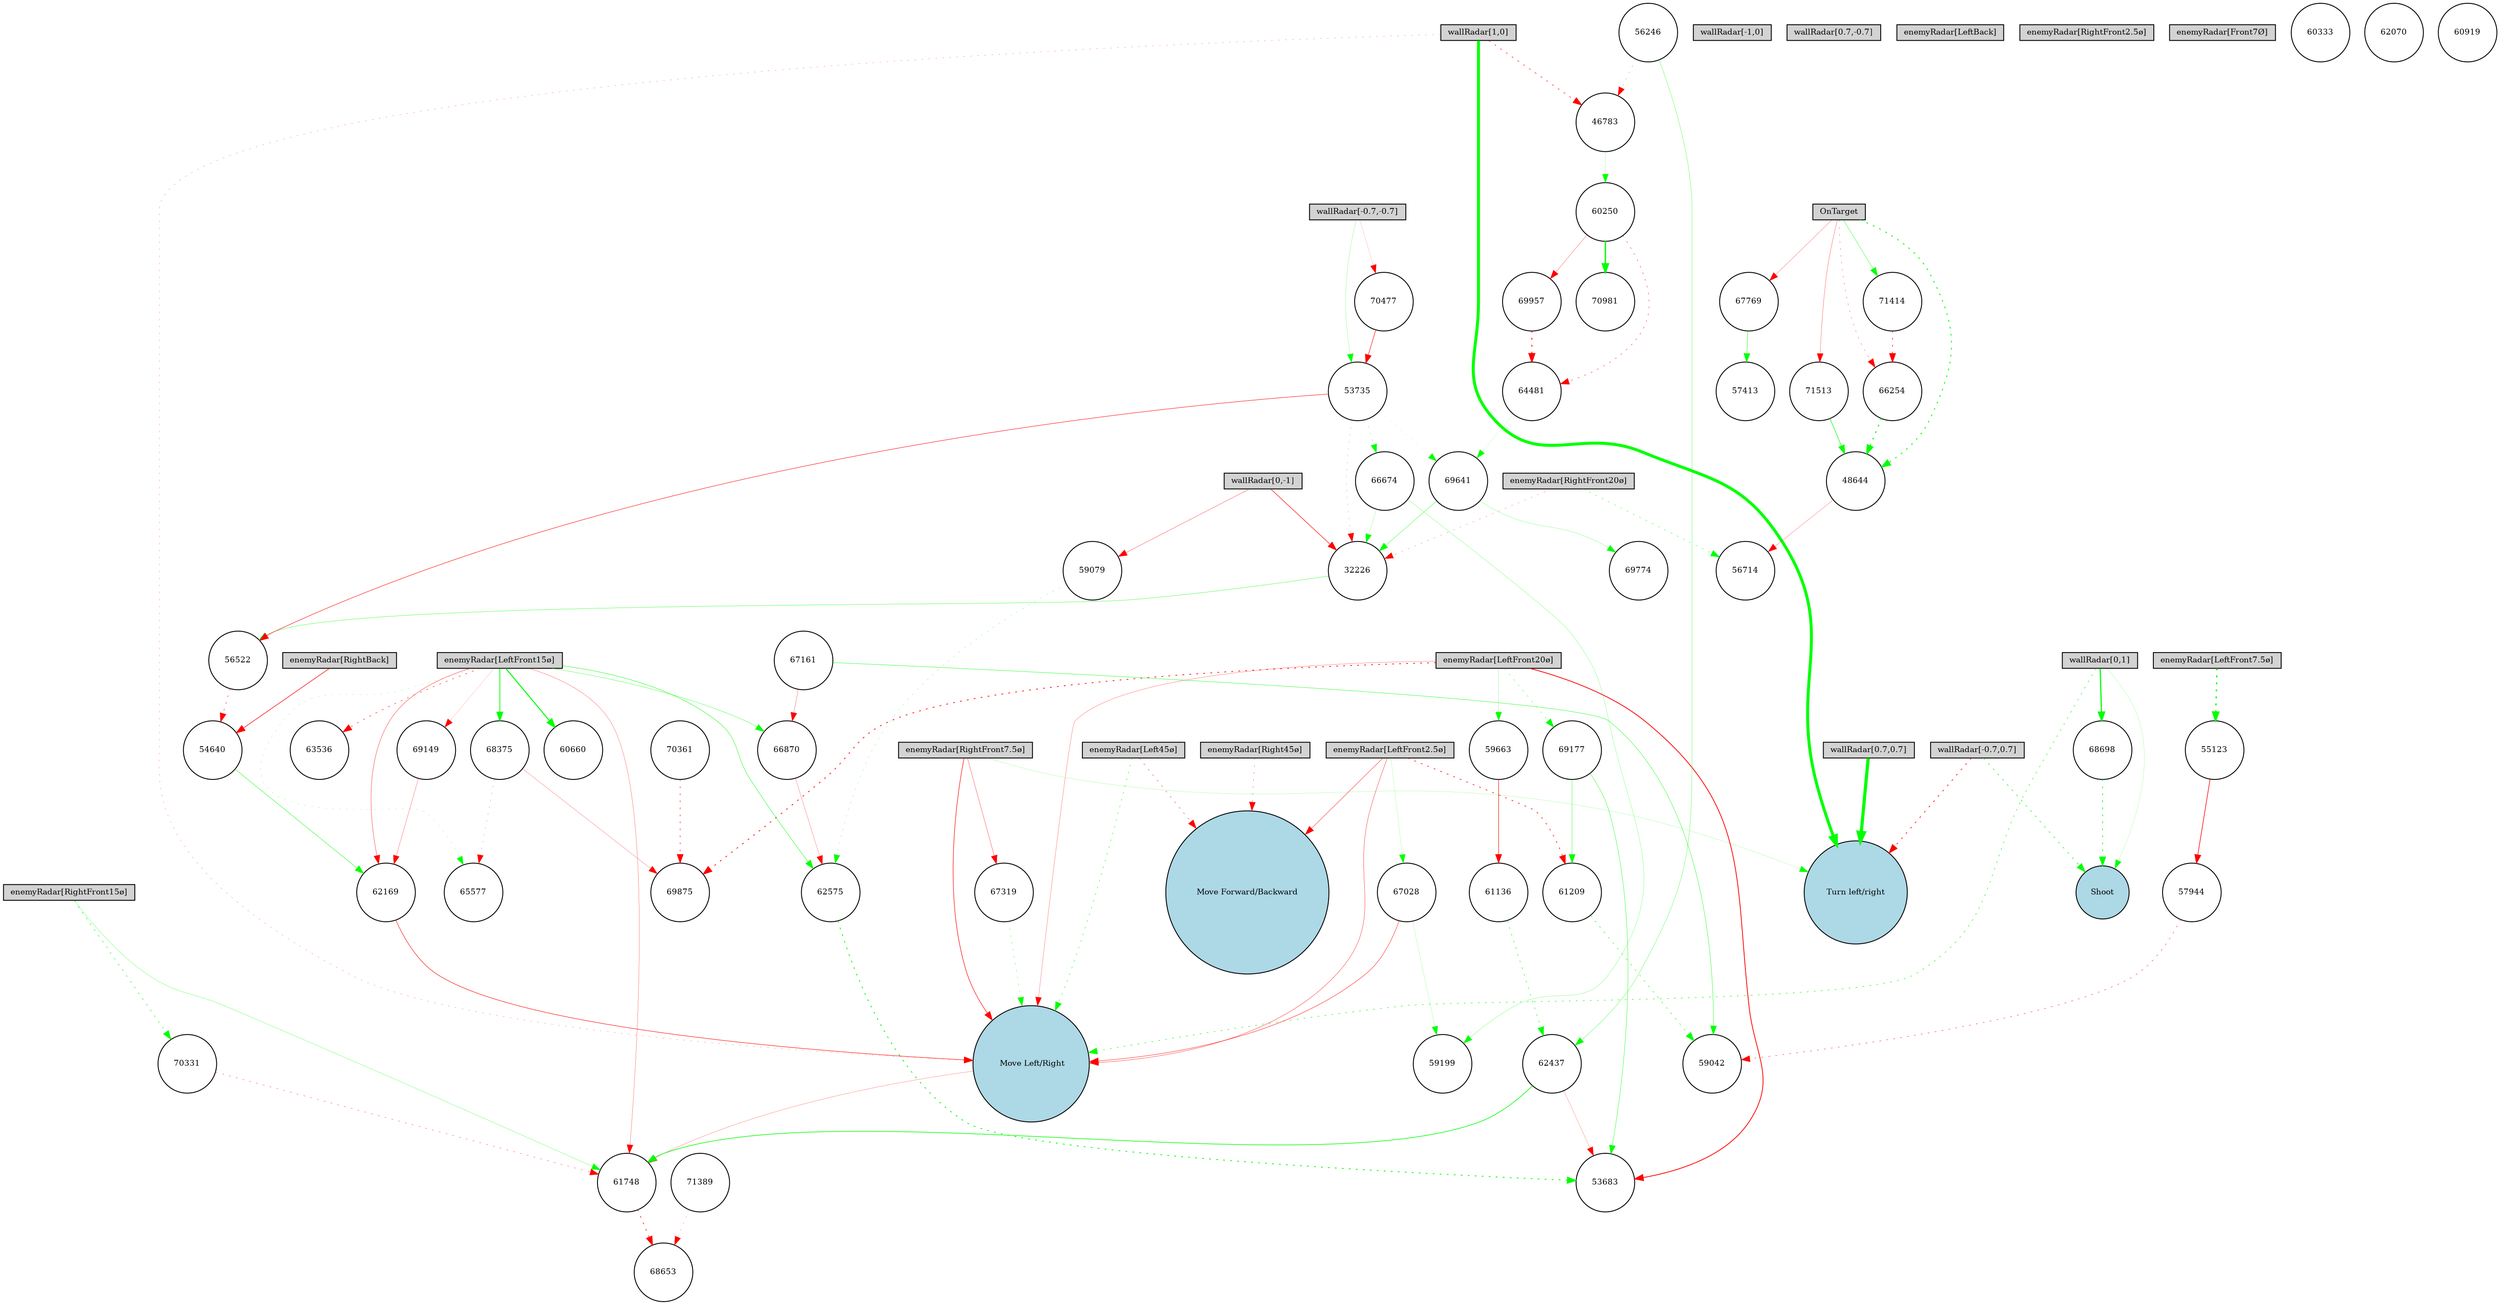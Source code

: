 digraph {
	node [fontsize=9 height=0.2 shape=circle width=0.2]
	"wallRadar[1,0]" [fillcolor=lightgray shape=box style=filled]
	"wallRadar[0,1]" [fillcolor=lightgray shape=box style=filled]
	"wallRadar[-1,0]" [fillcolor=lightgray shape=box style=filled]
	"wallRadar[0,-1]" [fillcolor=lightgray shape=box style=filled]
	"wallRadar[0.7,0.7]" [fillcolor=lightgray shape=box style=filled]
	"wallRadar[-0.7,0.7]" [fillcolor=lightgray shape=box style=filled]
	"wallRadar[-0.7,-0.7]" [fillcolor=lightgray shape=box style=filled]
	"wallRadar[0.7,-0.7]" [fillcolor=lightgray shape=box style=filled]
	"enemyRadar[RightBack]" [fillcolor=lightgray shape=box style=filled]
	"enemyRadar[LeftBack]" [fillcolor=lightgray shape=box style=filled]
	"enemyRadar[Right45ø]" [fillcolor=lightgray shape=box style=filled]
	"enemyRadar[Left45ø]" [fillcolor=lightgray shape=box style=filled]
	"enemyRadar[RightFront20ø]" [fillcolor=lightgray shape=box style=filled]
	"enemyRadar[LeftFront20ø]" [fillcolor=lightgray shape=box style=filled]
	"enemyRadar[RightFront15ø]" [fillcolor=lightgray shape=box style=filled]
	"enemyRadar[LeftFront15ø]" [fillcolor=lightgray shape=box style=filled]
	"enemyRadar[RightFront7.5ø]" [fillcolor=lightgray shape=box style=filled]
	"enemyRadar[LeftFront7.5ø]" [fillcolor=lightgray shape=box style=filled]
	"enemyRadar[RightFront2.5ø]" [fillcolor=lightgray shape=box style=filled]
	"enemyRadar[LeftFront2.5ø]" [fillcolor=lightgray shape=box style=filled]
	"enemyRadar[Front7Ø]" [fillcolor=lightgray shape=box style=filled]
	OnTarget [fillcolor=lightgray shape=box style=filled]
	Shoot [fillcolor=lightblue style=filled]
	"Move Forward/Backward" [fillcolor=lightblue style=filled]
	" Move Left/Right" [fillcolor=lightblue style=filled]
	"Turn left/right" [fillcolor=lightblue style=filled]
	48644 [fillcolor=white style=filled]
	69641 [fillcolor=white style=filled]
	56714 [fillcolor=white style=filled]
	67319 [fillcolor=white style=filled]
	69774 [fillcolor=white style=filled]
	59663 [fillcolor=white style=filled]
	68375 [fillcolor=white style=filled]
	61209 [fillcolor=white style=filled]
	69149 [fillcolor=white style=filled]
	59042 [fillcolor=white style=filled]
	65577 [fillcolor=white style=filled]
	60333 [fillcolor=white style=filled]
	68653 [fillcolor=white style=filled]
	63536 [fillcolor=white style=filled]
	53683 [fillcolor=white style=filled]
	61748 [fillcolor=white style=filled]
	56246 [fillcolor=white style=filled]
	66870 [fillcolor=white style=filled]
	67769 [fillcolor=white style=filled]
	69177 [fillcolor=white style=filled]
	70331 [fillcolor=white style=filled]
	59199 [fillcolor=white style=filled]
	46783 [fillcolor=white style=filled]
	57413 [fillcolor=white style=filled]
	69957 [fillcolor=white style=filled]
	59079 [fillcolor=white style=filled]
	70981 [fillcolor=white style=filled]
	56522 [fillcolor=white style=filled]
	70477 [fillcolor=white style=filled]
	66254 [fillcolor=white style=filled]
	61136 [fillcolor=white style=filled]
	55123 [fillcolor=white style=filled]
	67028 [fillcolor=white style=filled]
	57944 [fillcolor=white style=filled]
	62169 [fillcolor=white style=filled]
	60250 [fillcolor=white style=filled]
	67161 [fillcolor=white style=filled]
	68698 [fillcolor=white style=filled]
	70361 [fillcolor=white style=filled]
	71389 [fillcolor=white style=filled]
	71513 [fillcolor=white style=filled]
	64481 [fillcolor=white style=filled]
	32226 [fillcolor=white style=filled]
	62437 [fillcolor=white style=filled]
	53735 [fillcolor=white style=filled]
	62575 [fillcolor=white style=filled]
	54640 [fillcolor=white style=filled]
	66674 [fillcolor=white style=filled]
	69875 [fillcolor=white style=filled]
	60660 [fillcolor=white style=filled]
	62070 [fillcolor=white style=filled]
	60919 [fillcolor=white style=filled]
	71414 [fillcolor=white style=filled]
	"wallRadar[1,0]" -> " Move Left/Right" [color=red penwidth=0.18391142781402603 style=dotted]
	"wallRadar[1,0]" -> "Turn left/right" [color=green penwidth=3.3615874326990354 style=solid]
	"wallRadar[0,1]" -> Shoot [color=green penwidth=0.13971212411589498 style=solid]
	"wallRadar[0.7,0.7]" -> "Turn left/right" [color=green penwidth=3.6392946894362526 style=solid]
	"wallRadar[-0.7,0.7]" -> "Turn left/right" [color=red penwidth=0.7474082348294472 style=dotted]
	"enemyRadar[Right45ø]" -> "Move Forward/Backward" [color=red penwidth=0.2722561693551554 style=dotted]
	"enemyRadar[Left45ø]" -> " Move Left/Right" [color=green penwidth=0.4472100302865175 style=dotted]
	"enemyRadar[RightFront7.5ø]" -> "Turn left/right" [color=green penwidth=0.13572386033358913 style=solid]
	"enemyRadar[LeftFront2.5ø]" -> " Move Left/Right" [color=red penwidth=0.3345122156980683 style=solid]
	"wallRadar[-0.7,0.7]" -> Shoot [color=green penwidth=0.6595810279824953 style=dotted]
	"enemyRadar[LeftFront20ø]" -> " Move Left/Right" [color=red penwidth=0.22438065915498717 style=solid]
	"wallRadar[0,1]" -> " Move Left/Right" [color=green penwidth=0.5312702741408538 style=dotted]
	"enemyRadar[Left45ø]" -> "Move Forward/Backward" [color=red penwidth=0.3809992121828998 style=dotted]
	"wallRadar[0,-1]" -> 32226 [color=red penwidth=0.5643251184973647 style=solid]
	"enemyRadar[RightFront7.5ø]" -> " Move Left/Right" [color=red penwidth=0.572985041360957 style=solid]
	"wallRadar[1,0]" -> 46783 [color=red penwidth=0.5575545211861913 style=dotted]
	"enemyRadar[RightFront20ø]" -> 32226 [color=red penwidth=0.19763142653963722 style=dotted]
	53735 -> 32226 [color=red penwidth=0.14791890215736508 style=dotted]
	"enemyRadar[LeftFront20ø]" -> 53683 [color=red penwidth=0.8779966680998779 style=solid]
	"enemyRadar[LeftFront7.5ø]" -> 55123 [color=green penwidth=1.5792050820737755 style=dotted]
	56522 -> 54640 [color=red penwidth=0.4501617948049573 style=dotted]
	48644 -> 56714 [color=red penwidth=0.21022937744209202 style=solid]
	57944 -> 59042 [color=red penwidth=0.3983323302130598 style=dotted]
	"enemyRadar[RightBack]" -> 54640 [color=red penwidth=0.6061197637163356 style=solid]
	"enemyRadar[LeftFront20ø]" -> 59663 [color=green penwidth=0.19311663982718022 style=solid]
	46783 -> 60250 [color=green penwidth=0.14198952691358496 style=solid]
	"enemyRadar[LeftFront15ø]" -> 60660 [color=green penwidth=1.14683229170717 style=solid]
	59663 -> 61136 [color=red penwidth=0.5309011842429989 style=solid]
	"enemyRadar[LeftFront2.5ø]" -> 61209 [color=red penwidth=0.6652518427787529 style=dotted]
	"enemyRadar[LeftFront15ø]" -> 61748 [color=red penwidth=0.23726334584564465 style=solid]
	"enemyRadar[LeftFront15ø]" -> 62169 [color=red penwidth=0.33909138692689256 style=solid]
	62169 -> " Move Left/Right" [color=red penwidth=0.5092804159564828 style=solid]
	61136 -> 62437 [color=green penwidth=0.5248705193867019 style=dotted]
	62437 -> 53683 [color=red penwidth=0.1826720511249918 style=solid]
	"enemyRadar[LeftFront15ø]" -> 62575 [color=green penwidth=0.4190875587629316 style=solid]
	62575 -> 53683 [color=green penwidth=0.9371998253599925 style=dotted]
	56246 -> 62437 [color=green penwidth=0.2756870175578153 style=solid]
	"enemyRadar[LeftFront15ø]" -> 63536 [color=red penwidth=0.49090124450963135 style=dotted]
	53735 -> 56522 [color=red penwidth=0.4729531502132124 style=solid]
	55123 -> 57944 [color=red penwidth=0.6729616210323984 style=solid]
	56246 -> 46783 [color=red penwidth=0.18603398436197144 style=dotted]
	"enemyRadar[RightFront20ø]" -> 56714 [color=green penwidth=0.3680706592875098 style=dotted]
	"enemyRadar[LeftFront15ø]" -> 65577 [color=green penwidth=0.17274054901312014 style=dotted]
	OnTarget -> 48644 [color=green penwidth=0.9802158442229905 style=dotted]
	60250 -> 64481 [color=red penwidth=0.38685084215423904 style=dotted]
	61209 -> 59042 [color=green penwidth=0.5181917693748243 style=dotted]
	OnTarget -> 66254 [color=red penwidth=0.27663632394494375 style=dotted]
	66254 -> 48644 [color=green penwidth=1.1986035439638583 style=dotted]
	53735 -> 66674 [color=green penwidth=0.26226774203783876 style=dotted]
	66674 -> 32226 [color=green penwidth=0.1679228182787213 style=solid]
	"enemyRadar[LeftFront15ø]" -> 66870 [color=green penwidth=0.2969835081387759 style=solid]
	66870 -> 62575 [color=red penwidth=0.2166367328038824 style=solid]
	"enemyRadar[LeftFront2.5ø]" -> 67028 [color=green penwidth=0.1309312907494318 style=solid]
	67028 -> " Move Left/Right" [color=red penwidth=0.40380978357674435 style=solid]
	54640 -> 62169 [color=green penwidth=0.40372277266117673 style=solid]
	"enemyRadar[RightFront7.5ø]" -> 67319 [color=red penwidth=0.30120951420855874 style=solid]
	67319 -> " Move Left/Right" [color=green penwidth=0.31002325405732845 style=dotted]
	66674 -> 59199 [color=green penwidth=0.207142035271341 style=solid]
	"wallRadar[-0.7,-0.7]" -> 53735 [color=green penwidth=0.18448921500729315 style=solid]
	59079 -> 62575 [color=green penwidth=0.21769694085955174 style=dotted]
	OnTarget -> 67769 [color=red penwidth=0.22632833696959942 style=solid]
	67028 -> 59199 [color=green penwidth=0.1447846967808655 style=solid]
	"enemyRadar[LeftFront15ø]" -> 68375 [color=green penwidth=0.8626463499759289 style=solid]
	68375 -> 65577 [color=red penwidth=0.18008212228102244 style=dotted]
	"enemyRadar[RightFront15ø]" -> 61748 [color=green penwidth=0.22481051073388436 style=solid]
	61748 -> 68653 [color=red penwidth=0.6798080855370198 style=dotted]
	"wallRadar[0,1]" -> 68698 [color=green penwidth=1.3328126109047853 style=solid]
	68698 -> Shoot [color=green penwidth=0.8230229623497405 style=dotted]
	"enemyRadar[LeftFront15ø]" -> 69149 [color=red penwidth=0.10939396304929871 style=solid]
	69149 -> 62169 [color=red penwidth=0.24562405314183117 style=solid]
	67161 -> 59042 [color=green penwidth=0.37524972631490217 style=solid]
	"enemyRadar[LeftFront20ø]" -> 69177 [color=green penwidth=0.336459370770266 style=dotted]
	69177 -> 53683 [color=green penwidth=0.3642019044045246 style=solid]
	53735 -> 69641 [color=green penwidth=0.1009306091093198 style=dotted]
	69641 -> 32226 [color=green penwidth=0.32331043737983794 style=solid]
	69641 -> 69774 [color=green penwidth=0.18880931104980558 style=solid]
	"enemyRadar[LeftFront20ø]" -> 69875 [color=red penwidth=0.8280082782606972 style=dotted]
	60250 -> 69957 [color=red penwidth=0.24141435632955532 style=solid]
	69957 -> 64481 [color=red penwidth=0.9784551515363207 style=dotted]
	67161 -> 66870 [color=red penwidth=0.2524012235540437 style=solid]
	"enemyRadar[RightFront15ø]" -> 70331 [color=green penwidth=0.5520997854519387 style=dotted]
	70331 -> 61748 [color=red penwidth=0.30488308306891604 style=dotted]
	64481 -> 69641 [color=green penwidth=0.10757080978086225 style=solid]
	70361 -> 69875 [color=red penwidth=0.5136632234210339 style=dotted]
	"wallRadar[-0.7,-0.7]" -> 70477 [color=red penwidth=0.11883593276126403 style=solid]
	70477 -> 53735 [color=red penwidth=0.5276846406153128 style=solid]
	62437 -> 61748 [color=green penwidth=0.6869774037395363 style=solid]
	67769 -> 57413 [color=green penwidth=0.4262605143580289 style=solid]
	60250 -> 70981 [color=green penwidth=1.5059853313447613 style=solid]
	32226 -> 56522 [color=green penwidth=0.3120934417603647 style=solid]
	"wallRadar[0,-1]" -> 59079 [color=red penwidth=0.2792402919185874 style=solid]
	71389 -> 68653 [color=red penwidth=0.18442164298926095 style=dotted]
	69177 -> 61209 [color=green penwidth=0.3292357504522998 style=solid]
	OnTarget -> 71414 [color=green penwidth=0.3493224339299139 style=solid]
	71414 -> 66254 [color=red penwidth=0.6594455453519186 style=dotted]
	68375 -> 69875 [color=red penwidth=0.2051321083457326 style=solid]
	OnTarget -> 71513 [color=red penwidth=0.2569958794518833 style=solid]
	71513 -> 48644 [color=green penwidth=0.596873077107719 style=solid]
	"enemyRadar[LeftFront2.5ø]" -> "Move Forward/Backward" [color=red penwidth=0.37325282835784745 style=solid]
	" Move Left/Right" -> 61748 [color=red penwidth=0.19536228108866943 style=solid]
}
